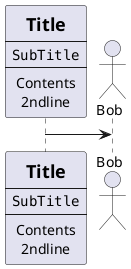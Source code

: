 ' Author: Xiaoqi Zhao
' Version: 1.0

@startuml

participant Participant [
    =Title
    ----
    ""SubTitle""
    ----
    Contents
    2ndline
]

actor Bob

Participant -> Bob

@enduml